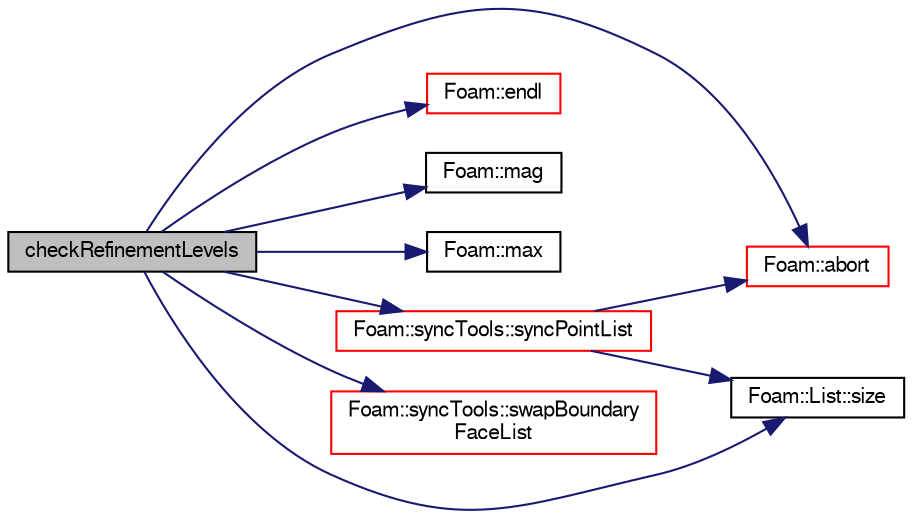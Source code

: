 digraph "checkRefinementLevels"
{
  bgcolor="transparent";
  edge [fontname="FreeSans",fontsize="10",labelfontname="FreeSans",labelfontsize="10"];
  node [fontname="FreeSans",fontsize="10",shape=record];
  rankdir="LR";
  Node5888 [label="checkRefinementLevels",height=0.2,width=0.4,color="black", fillcolor="grey75", style="filled", fontcolor="black"];
  Node5888 -> Node5889 [color="midnightblue",fontsize="10",style="solid",fontname="FreeSans"];
  Node5889 [label="Foam::abort",height=0.2,width=0.4,color="red",URL="$a21124.html#a447107a607d03e417307c203fa5fb44b"];
  Node5888 -> Node5897 [color="midnightblue",fontsize="10",style="solid",fontname="FreeSans"];
  Node5897 [label="Foam::endl",height=0.2,width=0.4,color="red",URL="$a21124.html#a2db8fe02a0d3909e9351bb4275b23ce4",tooltip="Add newline and flush stream. "];
  Node5888 -> Node5932 [color="midnightblue",fontsize="10",style="solid",fontname="FreeSans"];
  Node5932 [label="Foam::mag",height=0.2,width=0.4,color="black",URL="$a21124.html#a929da2a3fdcf3dacbbe0487d3a330dae"];
  Node5888 -> Node5933 [color="midnightblue",fontsize="10",style="solid",fontname="FreeSans"];
  Node5933 [label="Foam::max",height=0.2,width=0.4,color="black",URL="$a21124.html#ac993e906cf2774ae77e666bc24e81733"];
  Node5888 -> Node5934 [color="midnightblue",fontsize="10",style="solid",fontname="FreeSans"];
  Node5934 [label="Foam::List::size",height=0.2,width=0.4,color="black",URL="$a25694.html#a8a5f6fa29bd4b500caf186f60245b384",tooltip="Override size to be inconsistent with allocated storage. "];
  Node5888 -> Node5935 [color="midnightblue",fontsize="10",style="solid",fontname="FreeSans"];
  Node5935 [label="Foam::syncTools::swapBoundary\lFaceList",height=0.2,width=0.4,color="red",URL="$a27502.html#a30e4f2ce2c2399c35f5d674bdb7c07fd",tooltip="Swap coupled boundary face values. "];
  Node5888 -> Node6263 [color="midnightblue",fontsize="10",style="solid",fontname="FreeSans"];
  Node6263 [label="Foam::syncTools::syncPointList",height=0.2,width=0.4,color="red",URL="$a27502.html#a197ed77a9101bdfb37253bd3f507c017",tooltip="Synchronize values on all mesh points. "];
  Node6263 -> Node5934 [color="midnightblue",fontsize="10",style="solid",fontname="FreeSans"];
  Node6263 -> Node5889 [color="midnightblue",fontsize="10",style="solid",fontname="FreeSans"];
}
